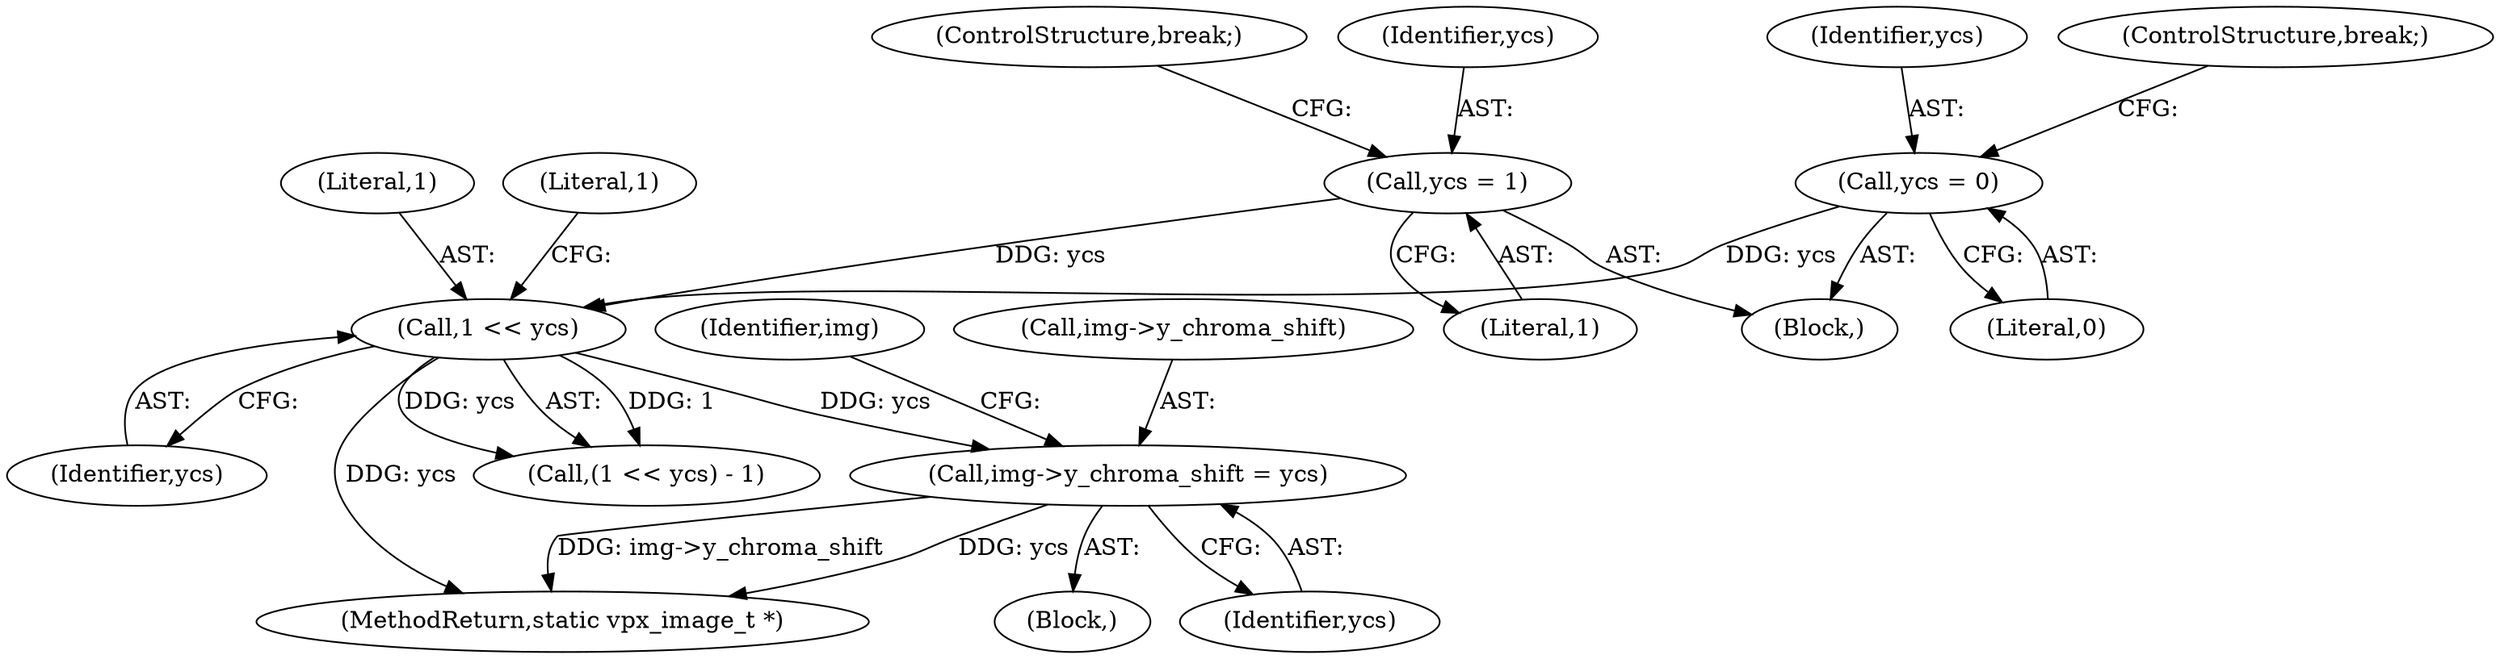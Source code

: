 digraph "0_Android_55cd1dd7c8d0a3de907d22e0f12718733f4e41d9@pointer" {
"1000438" [label="(Call,img->y_chroma_shift = ycs)"];
"1000276" [label="(Call,1 << ycs)"];
"1000250" [label="(Call,ycs = 1)"];
"1000255" [label="(Call,ycs = 0)"];
"1000253" [label="(ControlStructure,break;)"];
"1000252" [label="(Literal,1)"];
"1000438" [label="(Call,img->y_chroma_shift = ycs)"];
"1000250" [label="(Call,ycs = 1)"];
"1000277" [label="(Literal,1)"];
"1000118" [label="(Block,)"];
"1000257" [label="(Literal,0)"];
"1000491" [label="(MethodReturn,static vpx_image_t *)"];
"1000278" [label="(Identifier,ycs)"];
"1000276" [label="(Call,1 << ycs)"];
"1000256" [label="(Identifier,ycs)"];
"1000442" [label="(Identifier,ycs)"];
"1000255" [label="(Call,ycs = 0)"];
"1000251" [label="(Identifier,ycs)"];
"1000275" [label="(Call,(1 << ycs) - 1)"];
"1000279" [label="(Literal,1)"];
"1000242" [label="(Block,)"];
"1000258" [label="(ControlStructure,break;)"];
"1000445" [label="(Identifier,img)"];
"1000439" [label="(Call,img->y_chroma_shift)"];
"1000438" -> "1000118"  [label="AST: "];
"1000438" -> "1000442"  [label="CFG: "];
"1000439" -> "1000438"  [label="AST: "];
"1000442" -> "1000438"  [label="AST: "];
"1000445" -> "1000438"  [label="CFG: "];
"1000438" -> "1000491"  [label="DDG: ycs"];
"1000438" -> "1000491"  [label="DDG: img->y_chroma_shift"];
"1000276" -> "1000438"  [label="DDG: ycs"];
"1000276" -> "1000275"  [label="AST: "];
"1000276" -> "1000278"  [label="CFG: "];
"1000277" -> "1000276"  [label="AST: "];
"1000278" -> "1000276"  [label="AST: "];
"1000279" -> "1000276"  [label="CFG: "];
"1000276" -> "1000491"  [label="DDG: ycs"];
"1000276" -> "1000275"  [label="DDG: 1"];
"1000276" -> "1000275"  [label="DDG: ycs"];
"1000250" -> "1000276"  [label="DDG: ycs"];
"1000255" -> "1000276"  [label="DDG: ycs"];
"1000250" -> "1000242"  [label="AST: "];
"1000250" -> "1000252"  [label="CFG: "];
"1000251" -> "1000250"  [label="AST: "];
"1000252" -> "1000250"  [label="AST: "];
"1000253" -> "1000250"  [label="CFG: "];
"1000255" -> "1000242"  [label="AST: "];
"1000255" -> "1000257"  [label="CFG: "];
"1000256" -> "1000255"  [label="AST: "];
"1000257" -> "1000255"  [label="AST: "];
"1000258" -> "1000255"  [label="CFG: "];
}
